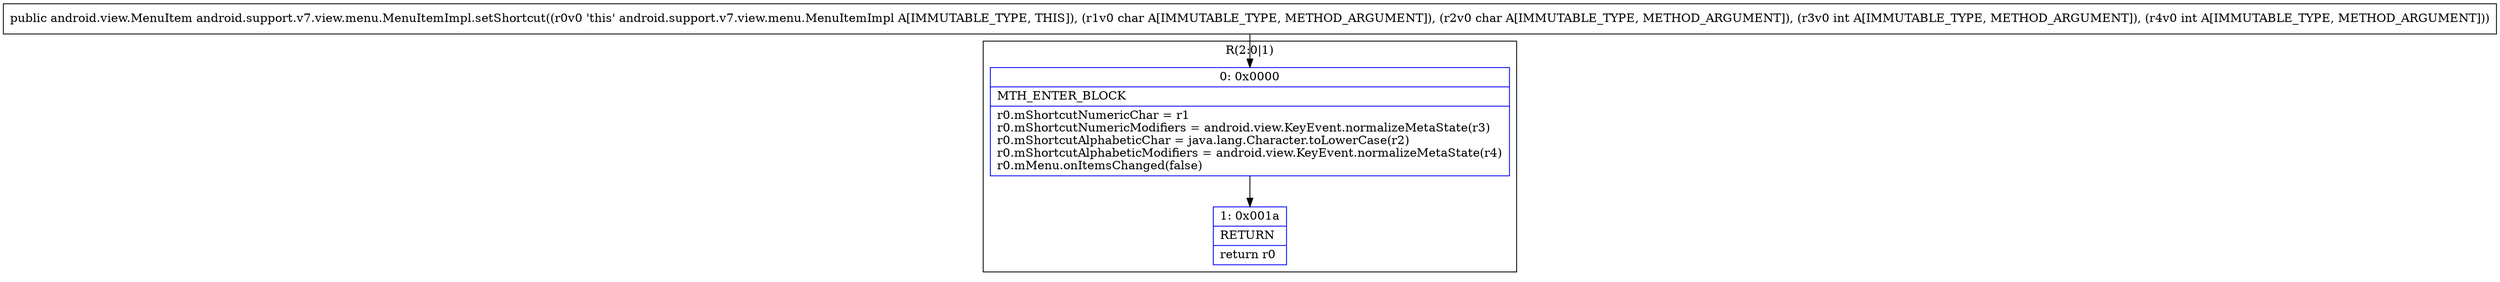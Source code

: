 digraph "CFG forandroid.support.v7.view.menu.MenuItemImpl.setShortcut(CCII)Landroid\/view\/MenuItem;" {
subgraph cluster_Region_750120560 {
label = "R(2:0|1)";
node [shape=record,color=blue];
Node_0 [shape=record,label="{0\:\ 0x0000|MTH_ENTER_BLOCK\l|r0.mShortcutNumericChar = r1\lr0.mShortcutNumericModifiers = android.view.KeyEvent.normalizeMetaState(r3)\lr0.mShortcutAlphabeticChar = java.lang.Character.toLowerCase(r2)\lr0.mShortcutAlphabeticModifiers = android.view.KeyEvent.normalizeMetaState(r4)\lr0.mMenu.onItemsChanged(false)\l}"];
Node_1 [shape=record,label="{1\:\ 0x001a|RETURN\l|return r0\l}"];
}
MethodNode[shape=record,label="{public android.view.MenuItem android.support.v7.view.menu.MenuItemImpl.setShortcut((r0v0 'this' android.support.v7.view.menu.MenuItemImpl A[IMMUTABLE_TYPE, THIS]), (r1v0 char A[IMMUTABLE_TYPE, METHOD_ARGUMENT]), (r2v0 char A[IMMUTABLE_TYPE, METHOD_ARGUMENT]), (r3v0 int A[IMMUTABLE_TYPE, METHOD_ARGUMENT]), (r4v0 int A[IMMUTABLE_TYPE, METHOD_ARGUMENT])) }"];
MethodNode -> Node_0;
Node_0 -> Node_1;
}

